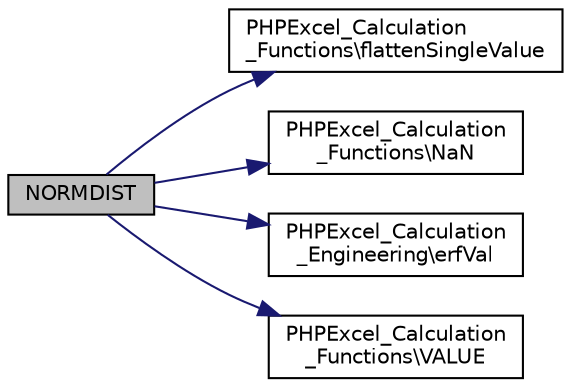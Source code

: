 digraph "NORMDIST"
{
  edge [fontname="Helvetica",fontsize="10",labelfontname="Helvetica",labelfontsize="10"];
  node [fontname="Helvetica",fontsize="10",shape=record];
  rankdir="LR";
  Node256 [label="NORMDIST",height=0.2,width=0.4,color="black", fillcolor="grey75", style="filled", fontcolor="black"];
  Node256 -> Node257 [color="midnightblue",fontsize="10",style="solid",fontname="Helvetica"];
  Node257 [label="PHPExcel_Calculation\l_Functions\\flattenSingleValue",height=0.2,width=0.4,color="black", fillcolor="white", style="filled",URL="$class_p_h_p_excel___calculation___functions.html#acaf2a2e8a02edcc96314474aa06d8550"];
  Node256 -> Node258 [color="midnightblue",fontsize="10",style="solid",fontname="Helvetica"];
  Node258 [label="PHPExcel_Calculation\l_Functions\\NaN",height=0.2,width=0.4,color="black", fillcolor="white", style="filled",URL="$class_p_h_p_excel___calculation___functions.html#ad35ef66aa71a12a3f978b34c0e595a89"];
  Node256 -> Node259 [color="midnightblue",fontsize="10",style="solid",fontname="Helvetica"];
  Node259 [label="PHPExcel_Calculation\l_Engineering\\erfVal",height=0.2,width=0.4,color="black", fillcolor="white", style="filled",URL="$class_p_h_p_excel___calculation___engineering.html#a75a429570beea37038ab3d12d18db47d"];
  Node256 -> Node260 [color="midnightblue",fontsize="10",style="solid",fontname="Helvetica"];
  Node260 [label="PHPExcel_Calculation\l_Functions\\VALUE",height=0.2,width=0.4,color="black", fillcolor="white", style="filled",URL="$class_p_h_p_excel___calculation___functions.html#a2cc495b625ec296fd11527f968a37698"];
}
